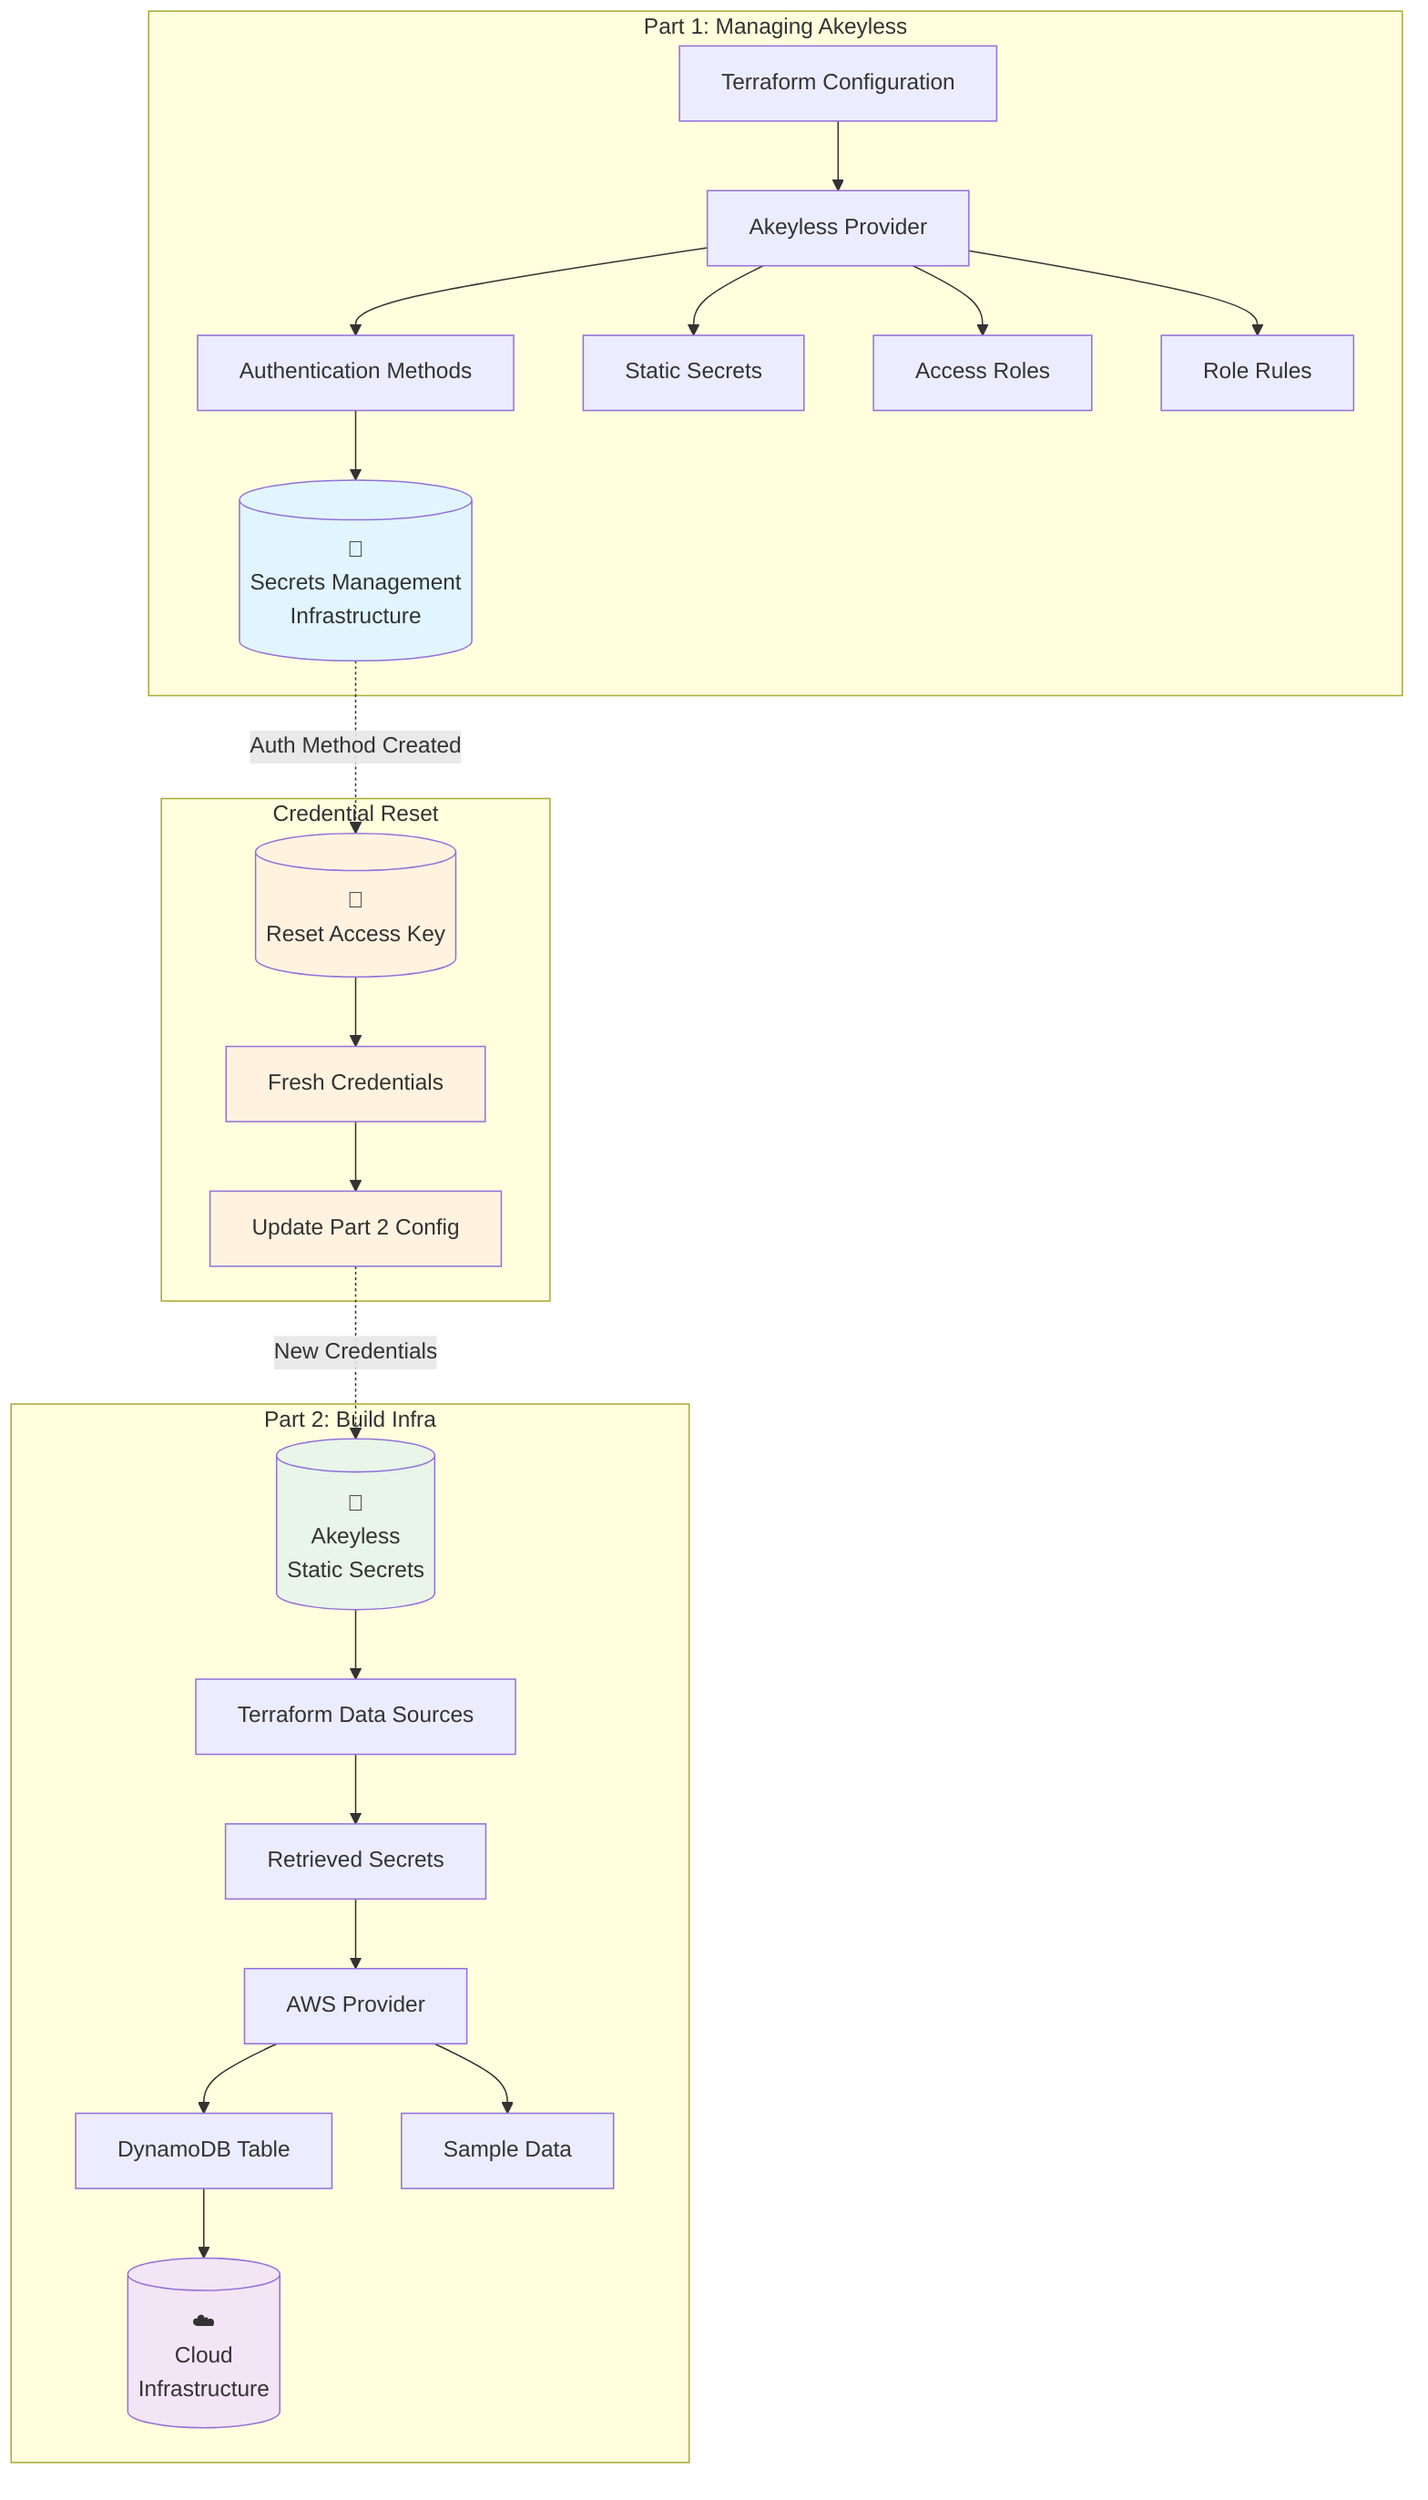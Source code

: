 graph TB
    subgraph P1["Part 1: Managing Akeyless"]
        A1[Terraform Configuration] --> A2[Akeyless Provider]
        A2 --> A3[Authentication Methods]
        A2 --> A4[Static Secrets]
        A2 --> A5[Access Roles]
        A2 --> A6[Role Rules]
        A3 --> A7[("🔐<br/>Secrets Management<br/>Infrastructure")]
    end
    
    subgraph CR["Credential Reset"]
        C1[("🔄<br/>Reset Access Key")] --> C2[Fresh Credentials]
        C2 --> C3[Update Part 2 Config]
    end
    
    subgraph P2["Part 2: Build Infra"]
        B1[("🔐<br/>Akeyless<br/>Static Secrets")] --> B2[Terraform Data Sources]
        B2 --> B3[Retrieved Secrets]
        B3 --> B4[AWS Provider]
        B4 --> B5[DynamoDB Table]
        B4 --> B6[Sample Data]
        B5 --> B7[("☁️<br/>Cloud<br/>Infrastructure")]
    end
    
    A7 -.->|"Auth Method Created"| C1
    C3 -.->|"New Credentials"| B1
    
    style A7 fill:#e1f5fe
    style B7 fill:#f3e5f5
    style B1 fill:#e8f5e8
    style C1 fill:#fff3e0
    style C2 fill:#fff3e0
    style C3 fill:#fff3e0